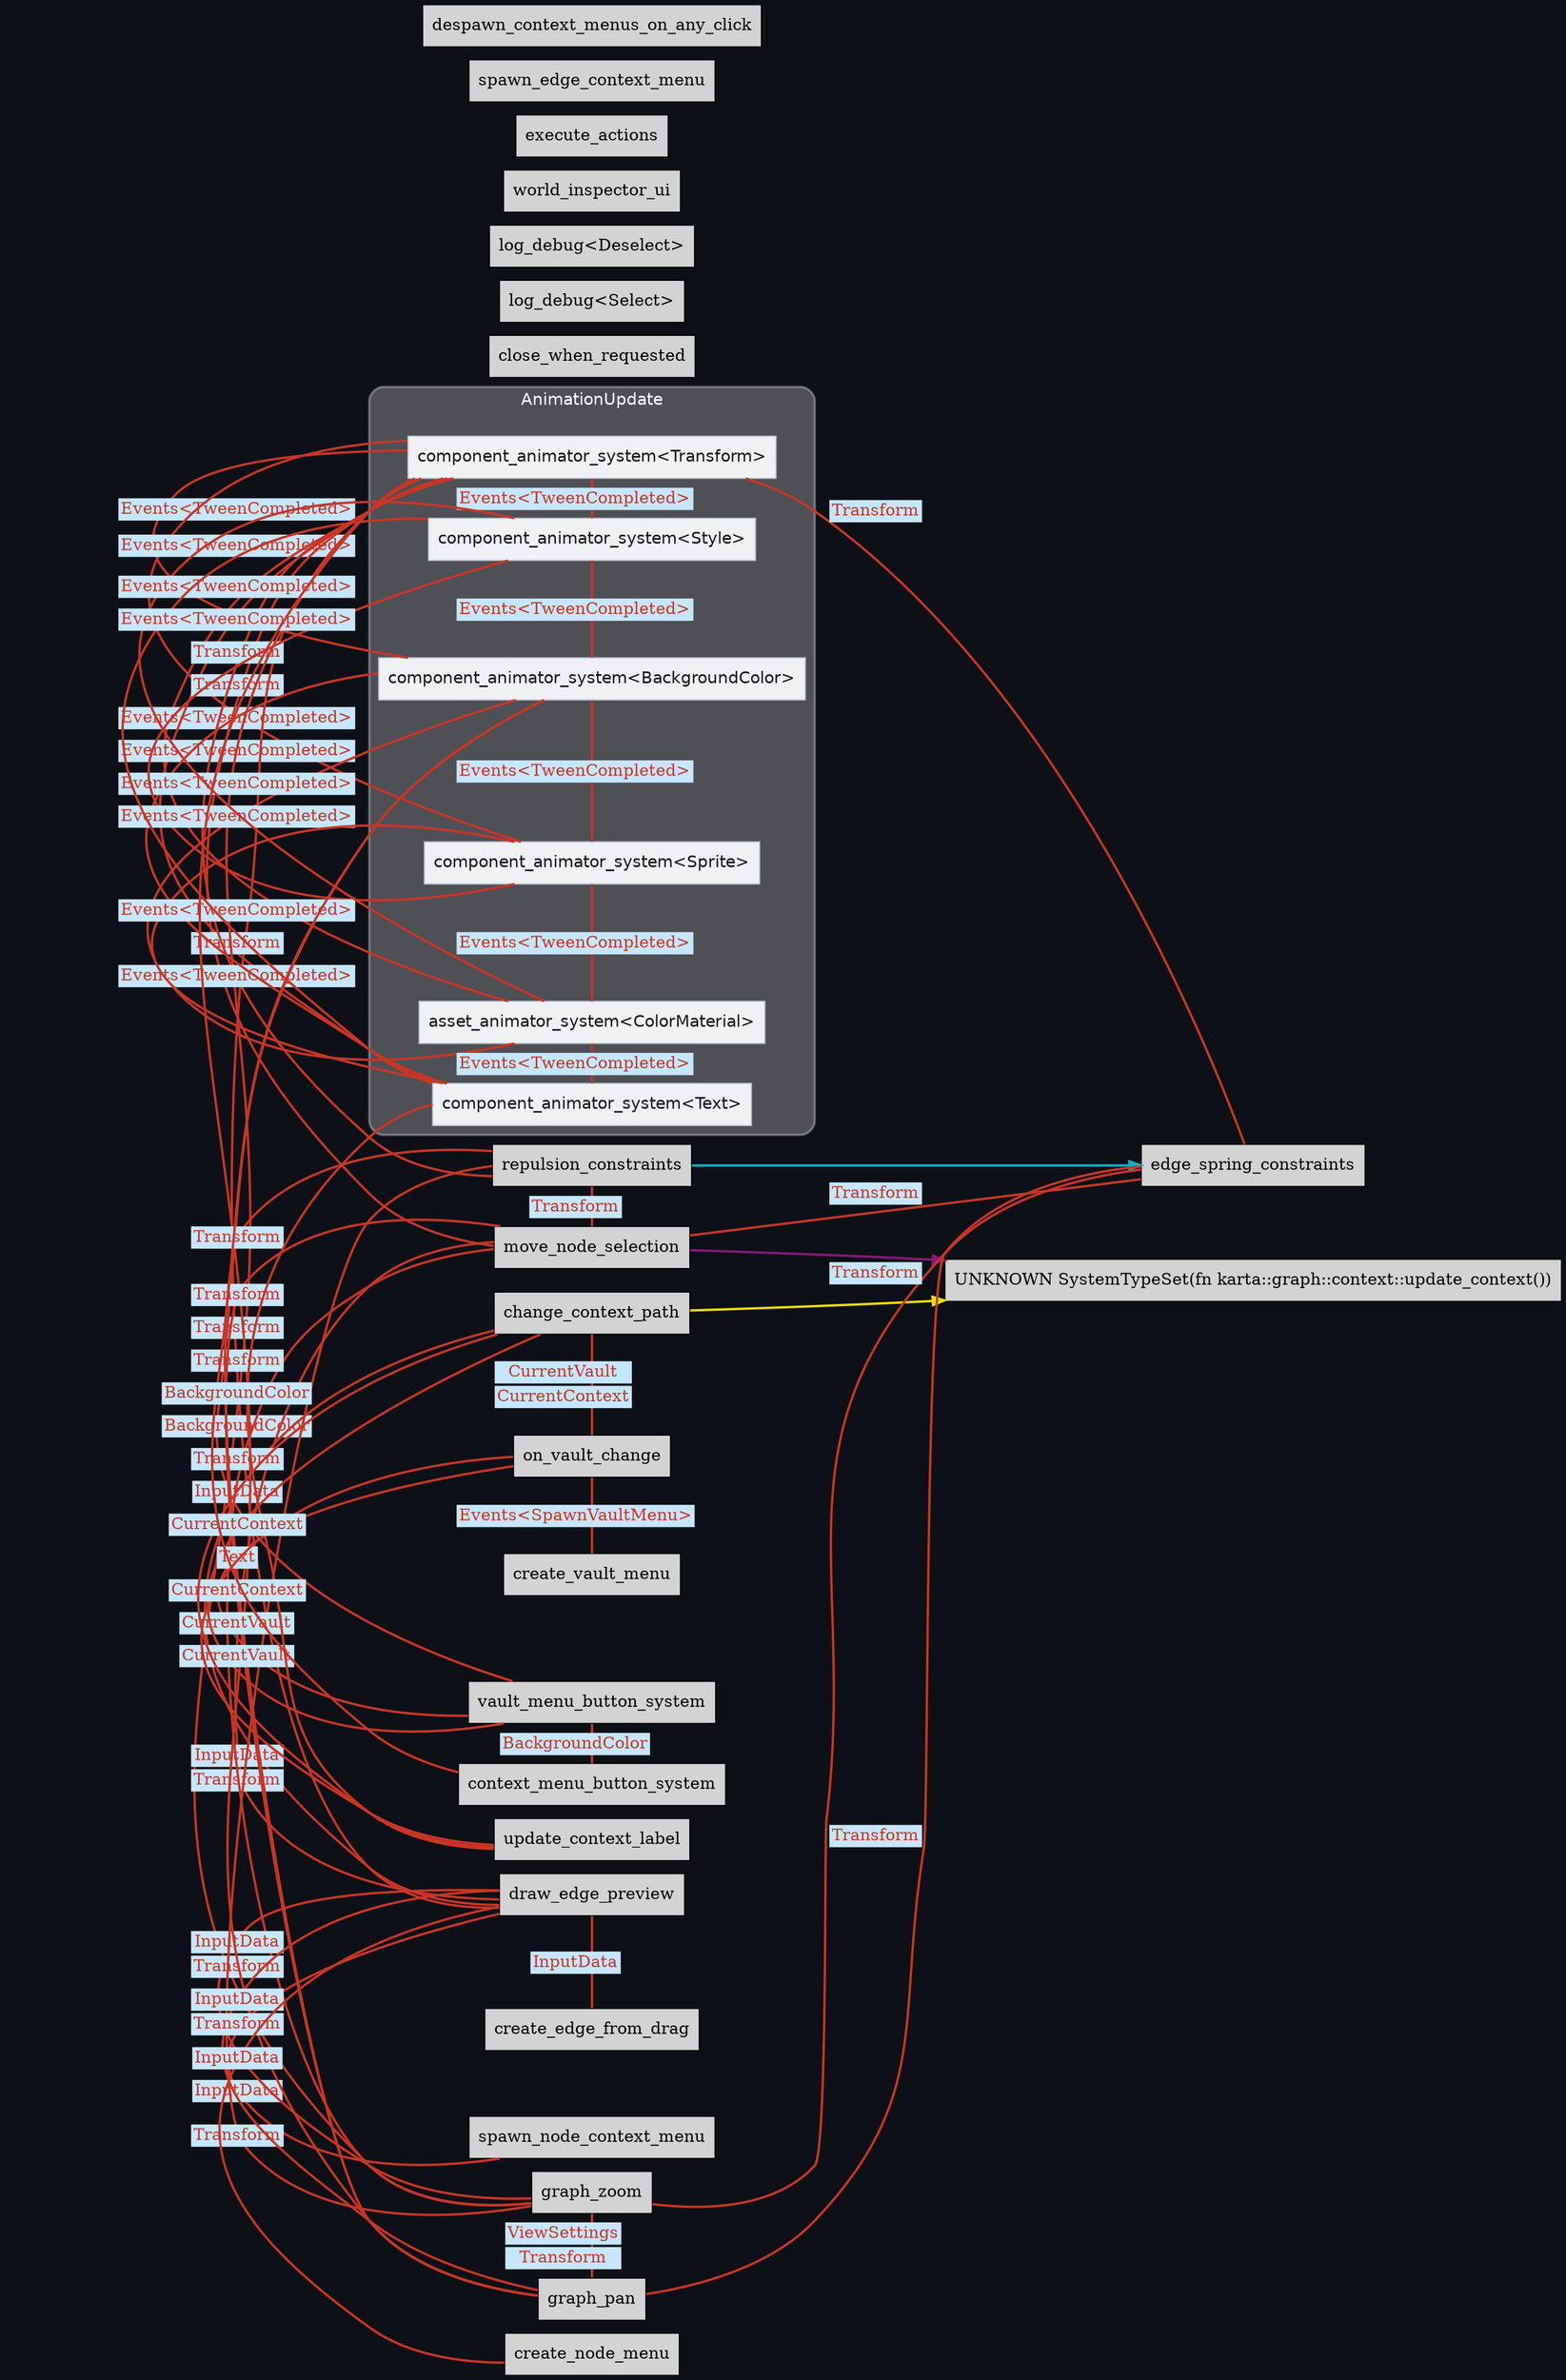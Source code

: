 digraph "" {
	"compound"="true";
	"splines"="spline";
	"rankdir"="LR";
	"bgcolor"="#0d1117";
	"fontname"="Helvetica";
	"nodesep"="0.15";
	edge ["penwidth"="2"];
	node ["shape"="box", "style"="filled"];
	subgraph "clusternode_Set(18)" {
		"style"="rounded,filled";
		"label"="AnimationUpdate";
		"tooltip"="AnimationUpdate";
		"fillcolor"="#ffffff44";
		"fontcolor"="#ffffff";
		"color"="#ffffff50";
		"penwidth"="2";
		"set_marker_node_Set(18)" ["style"="invis", "label"="", "height"="0", "shape"="point"]
		"node_System(16)" ["label"="component_animator_system<Transform>", "tooltip"="bevy_tweening::plugin::component_animator_system<bevy_transform::components::transform::Transform>", "fillcolor"="#eff1f3", "fontname"="Helvetica", "fontcolor"="#15191d", "color"="#b4bec7", "penwidth"="1"]
		"node_System(17)" ["label"="component_animator_system<Style>", "tooltip"="bevy_tweening::plugin::component_animator_system<bevy_ui::ui_node::Style>", "fillcolor"="#eff1f3", "fontname"="Helvetica", "fontcolor"="#15191d", "color"="#b4bec7", "penwidth"="1"]
		"node_System(18)" ["label"="component_animator_system<BackgroundColor>", "tooltip"="bevy_tweening::plugin::component_animator_system<bevy_ui::ui_node::BackgroundColor>", "fillcolor"="#eff1f3", "fontname"="Helvetica", "fontcolor"="#15191d", "color"="#b4bec7", "penwidth"="1"]
		"node_System(19)" ["label"="component_animator_system<Sprite>", "tooltip"="bevy_tweening::plugin::component_animator_system<bevy_sprite::sprite::Sprite>", "fillcolor"="#eff1f3", "fontname"="Helvetica", "fontcolor"="#15191d", "color"="#b4bec7", "penwidth"="1"]
		"node_System(20)" ["label"="asset_animator_system<ColorMaterial>", "tooltip"="bevy_tweening::plugin::asset_animator_system<bevy_sprite::mesh2d::color_material::ColorMaterial>", "fillcolor"="#eff1f3", "fontname"="Helvetica", "fontcolor"="#15191d", "color"="#b4bec7", "penwidth"="1"]
		"node_System(21)" ["label"="component_animator_system<Text>", "tooltip"="bevy_tweening::plugin::component_animator_system<bevy_text::text::Text>", "fillcolor"="#eff1f3", "fontname"="Helvetica", "fontcolor"="#15191d", "color"="#b4bec7", "penwidth"="1"]
	}
	
	"node_System(0)" ["label"="close_when_requested", "tooltip"="bevy_window::system::close_when_requested"]
	"node_System(1)" ["label"="log_debug<Select>", "tooltip"="bevy_mod_picking::debug::log_debug<bevy_picking_selection::Select>"]
	"node_System(2)" ["label"="log_debug<Deselect>", "tooltip"="bevy_mod_picking::debug::log_debug<bevy_picking_selection::Deselect>"]
	"node_System(3)" ["label"="world_inspector_ui", "tooltip"="bevy_inspector_egui::quick::world_inspector_ui"]
	"node_System(4)" ["label"="on_vault_change", "tooltip"="karta::vault::on_vault_change"]
	"node_System(5)" ["label"="change_context_path", "tooltip"="karta::modes::state::change_context_path"]
	"node_System(6)" ["label"="move_node_selection", "tooltip"="karta::modes::move::move_node_selection"]
	"node_System(7)" ["label"="create_edge_from_drag", "tooltip"="karta::modes::edges::create_edge_from_drag"]
	"node_System(8)" ["label"="draw_edge_preview", "tooltip"="karta::modes::edges::draw_edge_preview"]
	"node_System(9)" ["label"="execute_actions", "tooltip"="karta::actions::execute_actions"]
	"node_System(10)" ["label"="repulsion_constraints", "tooltip"="karta::graph::node_types::forces::repulsion_constraints"]
	"node_System(11)" ["label"="edge_spring_constraints", "tooltip"="karta::graph::node_types::forces::edge_spring_constraints"]
	"node_System(12)" ["label"="graph_zoom", "tooltip"="karta::ui::graph_cam::graph_zoom"]
	"node_System(13)" ["label"="graph_pan", "tooltip"="karta::ui::graph_cam::graph_pan"]
	"node_System(14)" ["label"="create_vault_menu", "tooltip"="karta::ui::vault_menu::create_vault_menu"]
	"node_System(15)" ["label"="vault_menu_button_system", "tooltip"="karta::ui::vault_menu::vault_menu_button_system"]
	"node_System(22)" ["label"="create_node_menu", "tooltip"="karta::ui::create_node_menu::create_node_menu"]
	"node_System(23)" ["label"="update_context_label", "tooltip"="karta::ui::update_context_label"]
	"node_System(24)" ["label"="context_menu_button_system", "tooltip"="karta::ui::context_menu::context_menu_button_system"]
	"node_System(25)" ["label"="spawn_node_context_menu", "tooltip"="karta::ui::context_menu::spawn_node_context_menu"]
	"node_System(26)" ["label"="spawn_edge_context_menu", "tooltip"="karta::ui::context_menu::spawn_edge_context_menu"]
	"node_System(27)" ["label"="despawn_context_menus_on_any_click", "tooltip"="karta::ui::context_menu::despawn_context_menus_on_any_click"]
	"node_System(5)" -> "UNKNOWN SystemTypeSet(fn karta::graph::context::update_context())" ["lhead"="", "ltail"="", "tooltip"="change_context_path → SystemTypeSet(update_context())", "color"="#eede00"]
	"node_System(6)" -> "UNKNOWN SystemTypeSet(fn karta::graph::context::update_context())" ["lhead"="", "ltail"="", "tooltip"="move_node_selection → SystemTypeSet(update_context())", "color"="#881877"]
	"node_System(10)" -> "node_System(11)" ["lhead"="", "ltail"="", "tooltip"="repulsion_constraints → edge_spring_constraints", "color"="#00b0cc"]
	"node_System(5)" -> "node_System(4)" ["dir"="none", "constraint"="false", "color"="#c93526", "fontcolor"="#c93526", "label"=<<table border="0" cellborder="0"><tr><td bgcolor="#c6e6ff">CurrentVault</td></tr><tr><td bgcolor="#c6e6ff">CurrentContext</td></tr></table>>, "labeltooltip"="change_context_path — on_vault_change"]
	"node_System(8)" -> "node_System(5)" ["dir"="none", "constraint"="false", "color"="#c93526", "fontcolor"="#c93526", "label"=<<table border="0" cellborder="0"><tr><td bgcolor="#c6e6ff">InputData</td></tr></table>>, "labeltooltip"="draw_edge_preview — change_context_path"]
	"node_System(8)" -> "node_System(6)" ["dir"="none", "constraint"="false", "color"="#c93526", "fontcolor"="#c93526", "label"=<<table border="0" cellborder="0"><tr><td bgcolor="#c6e6ff">InputData</td></tr><tr><td bgcolor="#c6e6ff">Transform</td></tr></table>>, "labeltooltip"="draw_edge_preview — move_node_selection"]
	"node_System(8)" -> "node_System(7)" ["dir"="none", "constraint"="false", "color"="#c93526", "fontcolor"="#c93526", "label"=<<table border="0" cellborder="0"><tr><td bgcolor="#c6e6ff">InputData</td></tr></table>>, "labeltooltip"="draw_edge_preview — create_edge_from_drag"]
	"node_System(8)" -> "node_System(25)" ["dir"="none", "constraint"="false", "color"="#c93526", "fontcolor"="#c93526", "label"=<<table border="0" cellborder="0"><tr><td bgcolor="#c6e6ff">InputData</td></tr></table>>, "labeltooltip"="draw_edge_preview — spawn_node_context_menu"]
	"node_System(10)" -> "node_System(6)" ["dir"="none", "constraint"="false", "color"="#c93526", "fontcolor"="#c93526", "label"=<<table border="0" cellborder="0"><tr><td bgcolor="#c6e6ff">Transform</td></tr></table>>, "labeltooltip"="repulsion_constraints — move_node_selection"]
	"node_System(11)" -> "node_System(6)" ["dir"="none", "constraint"="false", "color"="#c93526", "fontcolor"="#c93526", "label"=<<table border="0" cellborder="0"><tr><td bgcolor="#c6e6ff">Transform</td></tr></table>>, "labeltooltip"="edge_spring_constraints — move_node_selection"]
	"node_System(12)" -> "node_System(6)" ["dir"="none", "constraint"="false", "color"="#c93526", "fontcolor"="#c93526", "label"=<<table border="0" cellborder="0"><tr><td bgcolor="#c6e6ff">Transform</td></tr></table>>, "labeltooltip"="graph_zoom — move_node_selection"]
	"node_System(12)" -> "node_System(8)" ["dir"="none", "constraint"="false", "color"="#c93526", "fontcolor"="#c93526", "label"=<<table border="0" cellborder="0"><tr><td bgcolor="#c6e6ff">InputData</td></tr><tr><td bgcolor="#c6e6ff">Transform</td></tr></table>>, "labeltooltip"="graph_zoom — draw_edge_preview"]
	"node_System(12)" -> "node_System(10)" ["dir"="none", "constraint"="false", "color"="#c93526", "fontcolor"="#c93526", "label"=<<table border="0" cellborder="0"><tr><td bgcolor="#c6e6ff">Transform</td></tr></table>>, "labeltooltip"="graph_zoom — repulsion_constraints"]
	"node_System(12)" -> "node_System(11)" ["dir"="none", "constraint"="false", "color"="#c93526", "fontcolor"="#c93526", "label"=<<table border="0" cellborder="0"><tr><td bgcolor="#c6e6ff">Transform</td></tr></table>>, "labeltooltip"="graph_zoom — edge_spring_constraints"]
	"node_System(13)" -> "node_System(6)" ["dir"="none", "constraint"="false", "color"="#c93526", "fontcolor"="#c93526", "label"=<<table border="0" cellborder="0"><tr><td bgcolor="#c6e6ff">Transform</td></tr></table>>, "labeltooltip"="graph_pan — move_node_selection"]
	"node_System(13)" -> "node_System(8)" ["dir"="none", "constraint"="false", "color"="#c93526", "fontcolor"="#c93526", "label"=<<table border="0" cellborder="0"><tr><td bgcolor="#c6e6ff">InputData</td></tr><tr><td bgcolor="#c6e6ff">Transform</td></tr></table>>, "labeltooltip"="graph_pan — draw_edge_preview"]
	"node_System(13)" -> "node_System(10)" ["dir"="none", "constraint"="false", "color"="#c93526", "fontcolor"="#c93526", "label"=<<table border="0" cellborder="0"><tr><td bgcolor="#c6e6ff">Transform</td></tr></table>>, "labeltooltip"="graph_pan — repulsion_constraints"]
	"node_System(13)" -> "node_System(11)" ["dir"="none", "constraint"="false", "color"="#c93526", "fontcolor"="#c93526", "label"=<<table border="0" cellborder="0"><tr><td bgcolor="#c6e6ff">Transform</td></tr></table>>, "labeltooltip"="graph_pan — edge_spring_constraints"]
	"node_System(13)" -> "node_System(12)" ["dir"="none", "constraint"="false", "color"="#c93526", "fontcolor"="#c93526", "label"=<<table border="0" cellborder="0"><tr><td bgcolor="#c6e6ff">ViewSettings</td></tr><tr><td bgcolor="#c6e6ff">Transform</td></tr></table>>, "labeltooltip"="graph_pan — graph_zoom"]
	"node_System(13)" -> "node_System(16)" ["dir"="none", "constraint"="false", "color"="#c93526", "fontcolor"="#c93526", "label"=<<table border="0" cellborder="0"><tr><td bgcolor="#c6e6ff">Transform</td></tr></table>>, "labeltooltip"="graph_pan — component_animator_system<Transform>"]
	"node_System(14)" -> "node_System(4)" ["dir"="none", "constraint"="false", "color"="#c93526", "fontcolor"="#c93526", "label"=<<table border="0" cellborder="0"><tr><td bgcolor="#c6e6ff">Events&lt;SpawnVaultMenu&gt;</td></tr></table>>, "labeltooltip"="create_vault_menu — on_vault_change"]
	"node_System(15)" -> "node_System(4)" ["dir"="none", "constraint"="false", "color"="#c93526", "fontcolor"="#c93526", "label"=<<table border="0" cellborder="0"><tr><td bgcolor="#c6e6ff">CurrentVault</td></tr></table>>, "labeltooltip"="vault_menu_button_system — on_vault_change"]
	"node_System(15)" -> "node_System(5)" ["dir"="none", "constraint"="false", "color"="#c93526", "fontcolor"="#c93526", "label"=<<table border="0" cellborder="0"><tr><td bgcolor="#c6e6ff">CurrentVault</td></tr></table>>, "labeltooltip"="vault_menu_button_system — change_context_path"]
	"node_System(16)" -> "node_System(6)" ["dir"="none", "constraint"="false", "color"="#c93526", "fontcolor"="#c93526", "label"=<<table border="0" cellborder="0"><tr><td bgcolor="#c6e6ff">Transform</td></tr></table>>, "labeltooltip"="component_animator_system<Transform> — move_node_selection"]
	"node_System(16)" -> "node_System(8)" ["dir"="none", "constraint"="false", "color"="#c93526", "fontcolor"="#c93526", "label"=<<table border="0" cellborder="0"><tr><td bgcolor="#c6e6ff">Transform</td></tr></table>>, "labeltooltip"="component_animator_system<Transform> — draw_edge_preview"]
	"node_System(16)" -> "node_System(10)" ["dir"="none", "constraint"="false", "color"="#c93526", "fontcolor"="#c93526", "label"=<<table border="0" cellborder="0"><tr><td bgcolor="#c6e6ff">Transform</td></tr></table>>, "labeltooltip"="component_animator_system<Transform> — repulsion_constraints"]
	"node_System(16)" -> "node_System(11)" ["dir"="none", "constraint"="false", "color"="#c93526", "fontcolor"="#c93526", "label"=<<table border="0" cellborder="0"><tr><td bgcolor="#c6e6ff">Transform</td></tr></table>>, "labeltooltip"="component_animator_system<Transform> — edge_spring_constraints"]
	"node_System(16)" -> "node_System(12)" ["dir"="none", "constraint"="false", "color"="#c93526", "fontcolor"="#c93526", "label"=<<table border="0" cellborder="0"><tr><td bgcolor="#c6e6ff">Transform</td></tr></table>>, "labeltooltip"="component_animator_system<Transform> — graph_zoom"]
	"node_System(16)" -> "node_System(17)" ["dir"="none", "constraint"="false", "color"="#c93526", "fontcolor"="#c93526", "label"=<<table border="0" cellborder="0"><tr><td bgcolor="#c6e6ff">Events&lt;TweenCompleted&gt;</td></tr></table>>, "labeltooltip"="component_animator_system<Transform> — component_animator_system<Style>"]
	"node_System(16)" -> "node_System(18)" ["dir"="none", "constraint"="false", "color"="#c93526", "fontcolor"="#c93526", "label"=<<table border="0" cellborder="0"><tr><td bgcolor="#c6e6ff">Events&lt;TweenCompleted&gt;</td></tr></table>>, "labeltooltip"="component_animator_system<Transform> — component_animator_system<BackgroundColor>"]
	"node_System(16)" -> "node_System(19)" ["dir"="none", "constraint"="false", "color"="#c93526", "fontcolor"="#c93526", "label"=<<table border="0" cellborder="0"><tr><td bgcolor="#c6e6ff">Events&lt;TweenCompleted&gt;</td></tr></table>>, "labeltooltip"="component_animator_system<Transform> — component_animator_system<Sprite>"]
	"node_System(16)" -> "node_System(20)" ["dir"="none", "constraint"="false", "color"="#c93526", "fontcolor"="#c93526", "label"=<<table border="0" cellborder="0"><tr><td bgcolor="#c6e6ff">Events&lt;TweenCompleted&gt;</td></tr></table>>, "labeltooltip"="component_animator_system<Transform> — asset_animator_system<ColorMaterial>"]
	"node_System(16)" -> "node_System(21)" ["dir"="none", "constraint"="false", "color"="#c93526", "fontcolor"="#c93526", "label"=<<table border="0" cellborder="0"><tr><td bgcolor="#c6e6ff">Events&lt;TweenCompleted&gt;</td></tr></table>>, "labeltooltip"="component_animator_system<Transform> — component_animator_system<Text>"]
	"node_System(18)" -> "node_System(15)" ["dir"="none", "constraint"="false", "color"="#c93526", "fontcolor"="#c93526", "label"=<<table border="0" cellborder="0"><tr><td bgcolor="#c6e6ff">BackgroundColor</td></tr></table>>, "labeltooltip"="component_animator_system<BackgroundColor> — vault_menu_button_system"]
	"node_System(18)" -> "node_System(17)" ["dir"="none", "constraint"="false", "color"="#c93526", "fontcolor"="#c93526", "label"=<<table border="0" cellborder="0"><tr><td bgcolor="#c6e6ff">Events&lt;TweenCompleted&gt;</td></tr></table>>, "labeltooltip"="component_animator_system<BackgroundColor> — component_animator_system<Style>"]
	"node_System(18)" -> "node_System(19)" ["dir"="none", "constraint"="false", "color"="#c93526", "fontcolor"="#c93526", "label"=<<table border="0" cellborder="0"><tr><td bgcolor="#c6e6ff">Events&lt;TweenCompleted&gt;</td></tr></table>>, "labeltooltip"="component_animator_system<BackgroundColor> — component_animator_system<Sprite>"]
	"node_System(18)" -> "node_System(20)" ["dir"="none", "constraint"="false", "color"="#c93526", "fontcolor"="#c93526", "label"=<<table border="0" cellborder="0"><tr><td bgcolor="#c6e6ff">Events&lt;TweenCompleted&gt;</td></tr></table>>, "labeltooltip"="component_animator_system<BackgroundColor> — asset_animator_system<ColorMaterial>"]
	"node_System(18)" -> "node_System(21)" ["dir"="none", "constraint"="false", "color"="#c93526", "fontcolor"="#c93526", "label"=<<table border="0" cellborder="0"><tr><td bgcolor="#c6e6ff">Events&lt;TweenCompleted&gt;</td></tr></table>>, "labeltooltip"="component_animator_system<BackgroundColor> — component_animator_system<Text>"]
	"node_System(19)" -> "node_System(17)" ["dir"="none", "constraint"="false", "color"="#c93526", "fontcolor"="#c93526", "label"=<<table border="0" cellborder="0"><tr><td bgcolor="#c6e6ff">Events&lt;TweenCompleted&gt;</td></tr></table>>, "labeltooltip"="component_animator_system<Sprite> — component_animator_system<Style>"]
	"node_System(19)" -> "node_System(21)" ["dir"="none", "constraint"="false", "color"="#c93526", "fontcolor"="#c93526", "label"=<<table border="0" cellborder="0"><tr><td bgcolor="#c6e6ff">Events&lt;TweenCompleted&gt;</td></tr></table>>, "labeltooltip"="component_animator_system<Sprite> — component_animator_system<Text>"]
	"node_System(20)" -> "node_System(17)" ["dir"="none", "constraint"="false", "color"="#c93526", "fontcolor"="#c93526", "label"=<<table border="0" cellborder="0"><tr><td bgcolor="#c6e6ff">Events&lt;TweenCompleted&gt;</td></tr></table>>, "labeltooltip"="asset_animator_system<ColorMaterial> — component_animator_system<Style>"]
	"node_System(20)" -> "node_System(19)" ["dir"="none", "constraint"="false", "color"="#c93526", "fontcolor"="#c93526", "label"=<<table border="0" cellborder="0"><tr><td bgcolor="#c6e6ff">Events&lt;TweenCompleted&gt;</td></tr></table>>, "labeltooltip"="asset_animator_system<ColorMaterial> — component_animator_system<Sprite>"]
	"node_System(20)" -> "node_System(21)" ["dir"="none", "constraint"="false", "color"="#c93526", "fontcolor"="#c93526", "label"=<<table border="0" cellborder="0"><tr><td bgcolor="#c6e6ff">Events&lt;TweenCompleted&gt;</td></tr></table>>, "labeltooltip"="asset_animator_system<ColorMaterial> — component_animator_system<Text>"]
	"node_System(21)" -> "node_System(17)" ["dir"="none", "constraint"="false", "color"="#c93526", "fontcolor"="#c93526", "label"=<<table border="0" cellborder="0"><tr><td bgcolor="#c6e6ff">Events&lt;TweenCompleted&gt;</td></tr></table>>, "labeltooltip"="component_animator_system<Text> — component_animator_system<Style>"]
	"node_System(22)" -> "node_System(8)" ["dir"="none", "constraint"="false", "color"="#c93526", "fontcolor"="#c93526", "label"=<<table border="0" cellborder="0"><tr><td bgcolor="#c6e6ff">InputData</td></tr></table>>, "labeltooltip"="create_node_menu — draw_edge_preview"]
	"node_System(23)" -> "node_System(4)" ["dir"="none", "constraint"="false", "color"="#c93526", "fontcolor"="#c93526", "label"=<<table border="0" cellborder="0"><tr><td bgcolor="#c6e6ff">CurrentContext</td></tr></table>>, "labeltooltip"="update_context_label — on_vault_change"]
	"node_System(23)" -> "node_System(5)" ["dir"="none", "constraint"="false", "color"="#c93526", "fontcolor"="#c93526", "label"=<<table border="0" cellborder="0"><tr><td bgcolor="#c6e6ff">CurrentContext</td></tr></table>>, "labeltooltip"="update_context_label — change_context_path"]
	"node_System(23)" -> "node_System(21)" ["dir"="none", "constraint"="false", "color"="#c93526", "fontcolor"="#c93526", "label"=<<table border="0" cellborder="0"><tr><td bgcolor="#c6e6ff">Text</td></tr></table>>, "labeltooltip"="update_context_label — component_animator_system<Text>"]
	"node_System(24)" -> "node_System(15)" ["dir"="none", "constraint"="false", "color"="#c93526", "fontcolor"="#c93526", "label"=<<table border="0" cellborder="0"><tr><td bgcolor="#c6e6ff">BackgroundColor</td></tr></table>>, "labeltooltip"="context_menu_button_system — vault_menu_button_system"]
	"node_System(24)" -> "node_System(18)" ["dir"="none", "constraint"="false", "color"="#c93526", "fontcolor"="#c93526", "label"=<<table border="0" cellborder="0"><tr><td bgcolor="#c6e6ff">BackgroundColor</td></tr></table>>, "labeltooltip"="context_menu_button_system — component_animator_system<BackgroundColor>"]
}
